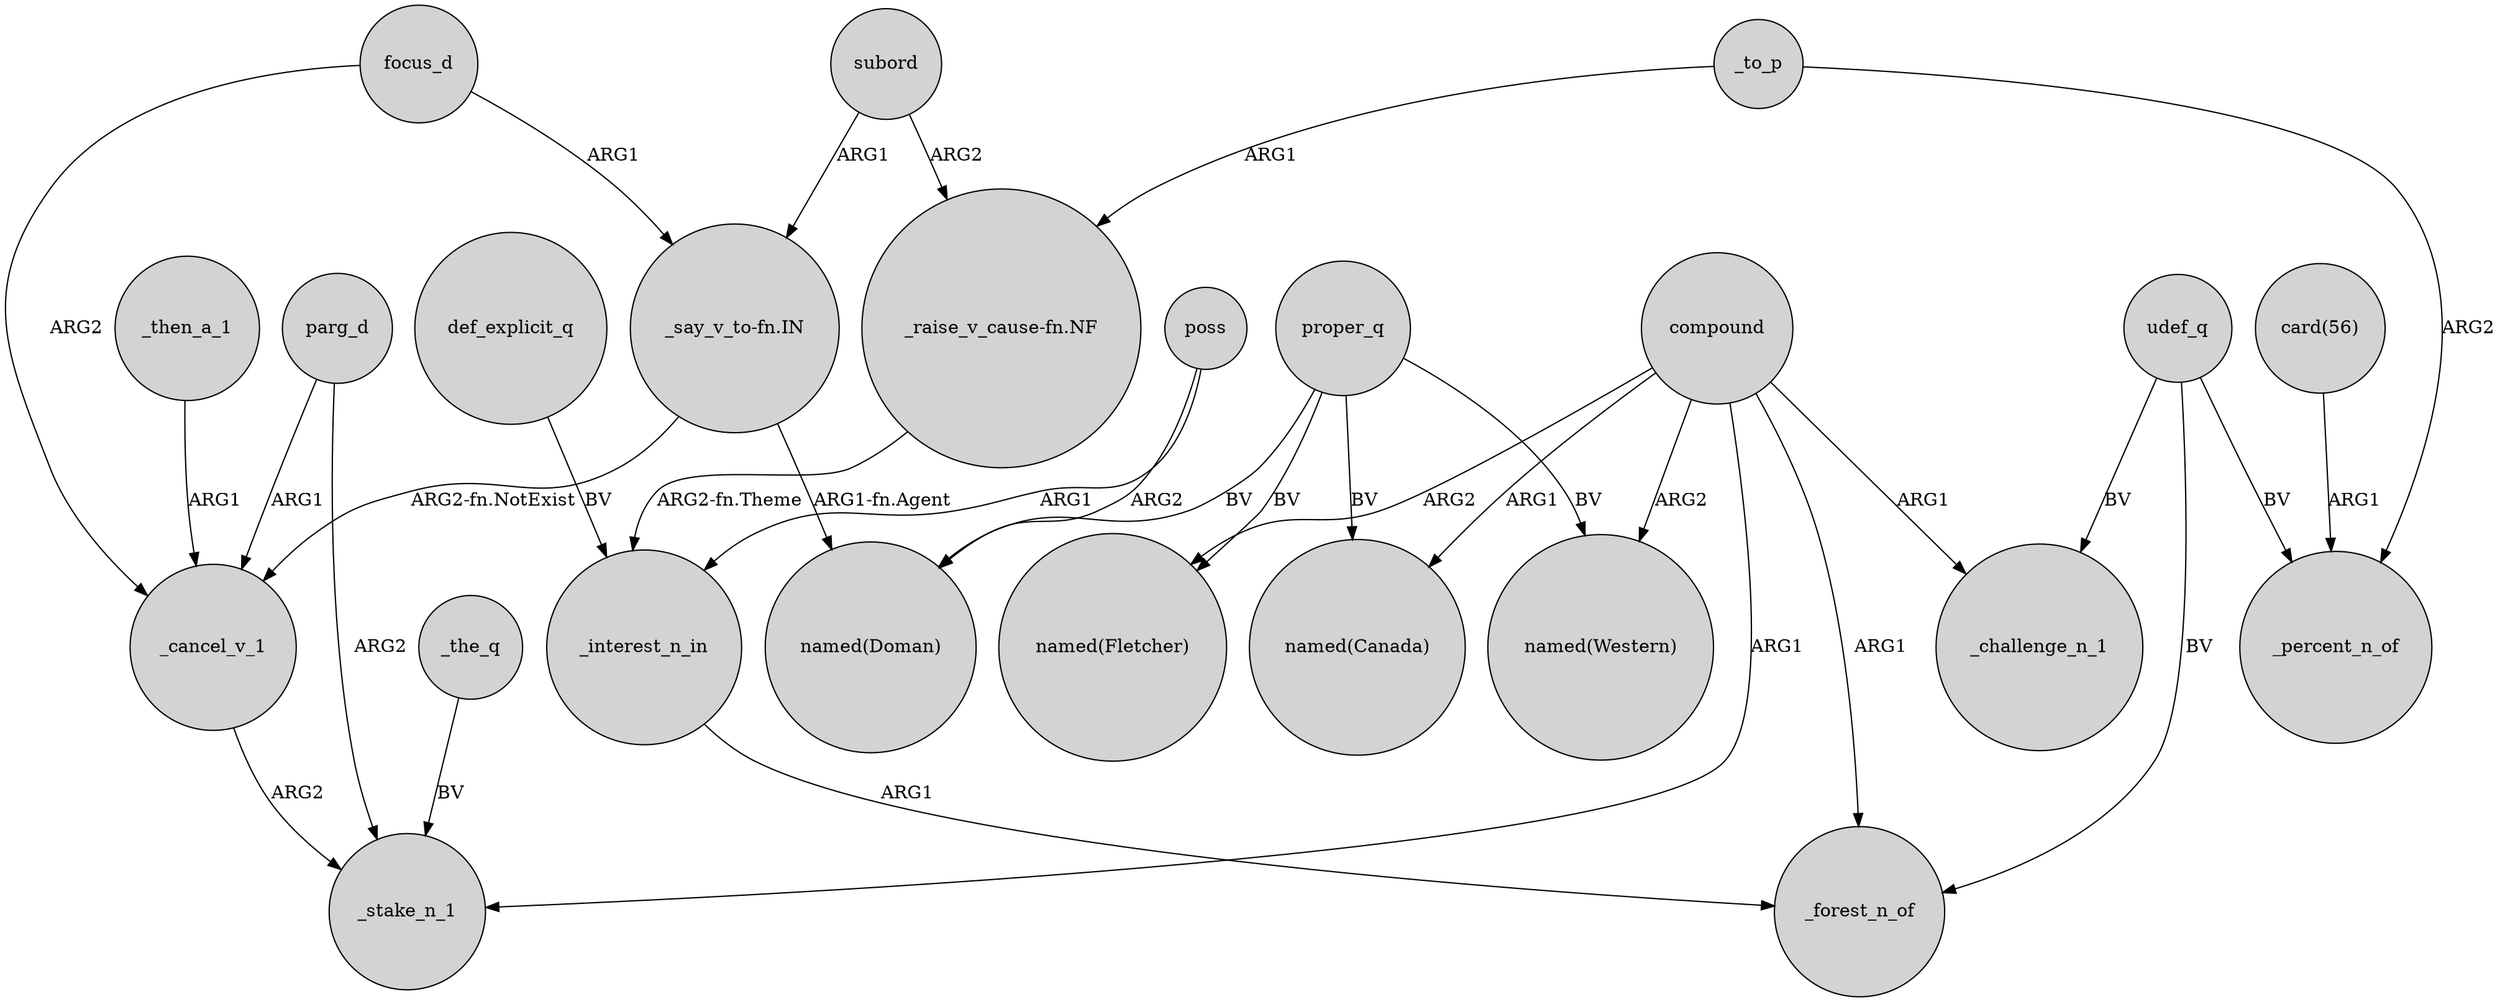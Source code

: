 digraph {
	node [shape=circle style=filled]
	"_say_v_to-fn.IN" -> _cancel_v_1 [label="ARG2-fn.NotExist"]
	focus_d -> _cancel_v_1 [label=ARG2]
	proper_q -> "named(Canada)" [label=BV]
	def_explicit_q -> _interest_n_in [label=BV]
	_then_a_1 -> _cancel_v_1 [label=ARG1]
	_the_q -> _stake_n_1 [label=BV]
	"_say_v_to-fn.IN" -> "named(Doman)" [label="ARG1-fn.Agent"]
	subord -> "_say_v_to-fn.IN" [label=ARG1]
	"_raise_v_cause-fn.NF" -> _interest_n_in [label="ARG2-fn.Theme"]
	compound -> "named(Fletcher)" [label=ARG2]
	udef_q -> _forest_n_of [label=BV]
	_cancel_v_1 -> _stake_n_1 [label=ARG2]
	proper_q -> "named(Doman)" [label=BV]
	compound -> "named(Western)" [label=ARG2]
	parg_d -> _stake_n_1 [label=ARG2]
	_interest_n_in -> _forest_n_of [label=ARG1]
	compound -> _challenge_n_1 [label=ARG1]
	"card(56)" -> _percent_n_of [label=ARG1]
	subord -> "_raise_v_cause-fn.NF" [label=ARG2]
	udef_q -> _challenge_n_1 [label=BV]
	compound -> _forest_n_of [label=ARG1]
	compound -> "named(Canada)" [label=ARG1]
	compound -> _stake_n_1 [label=ARG1]
	proper_q -> "named(Western)" [label=BV]
	_to_p -> _percent_n_of [label=ARG2]
	udef_q -> _percent_n_of [label=BV]
	poss -> _interest_n_in [label=ARG1]
	proper_q -> "named(Fletcher)" [label=BV]
	poss -> "named(Doman)" [label=ARG2]
	parg_d -> _cancel_v_1 [label=ARG1]
	focus_d -> "_say_v_to-fn.IN" [label=ARG1]
	_to_p -> "_raise_v_cause-fn.NF" [label=ARG1]
}
